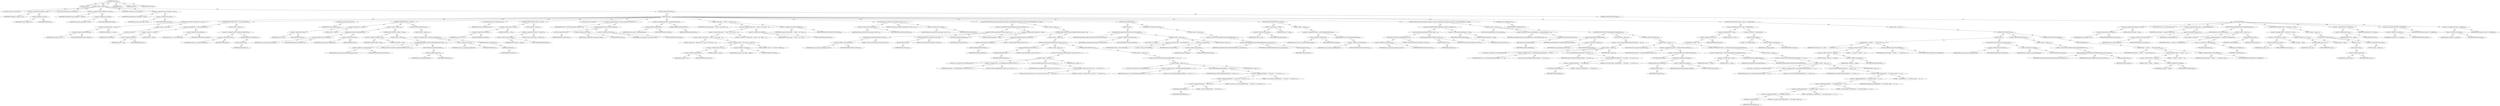 digraph "execute" {  
"111669149706" [label = <(METHOD,execute)<SUB>324</SUB>> ]
"115964116995" [label = <(PARAM,this)<SUB>324</SUB>> ]
"25769803806" [label = <(BLOCK,&lt;empty&gt;,&lt;empty&gt;)<SUB>324</SUB>> ]
"94489280520" [label = <(LOCAL,File savedDir: java.io.File)<SUB>325</SUB>> ]
"30064771188" [label = <(&lt;operator&gt;.assignment,File savedDir = dir)<SUB>325</SUB>> ]
"68719476870" [label = <(IDENTIFIER,savedDir,File savedDir = dir)<SUB>325</SUB>> ]
"30064771189" [label = <(&lt;operator&gt;.fieldAccess,this.dir)<SUB>325</SUB>> ]
"68719476871" [label = <(IDENTIFIER,this,File savedDir = dir)> ]
"55834574883" [label = <(FIELD_IDENTIFIER,dir,dir)<SUB>325</SUB>> ]
"94489280521" [label = <(LOCAL,String savedAntFile: java.lang.String)<SUB>326</SUB>> ]
"30064771190" [label = <(&lt;operator&gt;.assignment,String savedAntFile = antFile)<SUB>326</SUB>> ]
"68719476872" [label = <(IDENTIFIER,savedAntFile,String savedAntFile = antFile)<SUB>326</SUB>> ]
"30064771191" [label = <(&lt;operator&gt;.fieldAccess,this.antFile)<SUB>326</SUB>> ]
"68719476873" [label = <(IDENTIFIER,this,String savedAntFile = antFile)> ]
"55834574884" [label = <(FIELD_IDENTIFIER,antFile,antFile)<SUB>326</SUB>> ]
"94489280522" [label = <(LOCAL,String savedTarget: java.lang.String)<SUB>327</SUB>> ]
"30064771192" [label = <(&lt;operator&gt;.assignment,String savedTarget = target)<SUB>327</SUB>> ]
"68719476874" [label = <(IDENTIFIER,savedTarget,String savedTarget = target)<SUB>327</SUB>> ]
"30064771193" [label = <(&lt;operator&gt;.fieldAccess,this.target)<SUB>327</SUB>> ]
"68719476875" [label = <(IDENTIFIER,this,String savedTarget = target)> ]
"55834574885" [label = <(FIELD_IDENTIFIER,target,target)<SUB>327</SUB>> ]
"47244640275" [label = <(CONTROL_STRUCTURE,TRY,try)<SUB>328</SUB>> ]
"25769803807" [label = <(BLOCK,try,try)<SUB>328</SUB>> ]
"47244640276" [label = <(CONTROL_STRUCTURE,IF,if (newProject == null))<SUB>329</SUB>> ]
"30064771194" [label = <(&lt;operator&gt;.equals,newProject == null)<SUB>329</SUB>> ]
"30064771195" [label = <(&lt;operator&gt;.fieldAccess,this.newProject)<SUB>329</SUB>> ]
"68719476876" [label = <(IDENTIFIER,this,newProject == null)> ]
"55834574886" [label = <(FIELD_IDENTIFIER,newProject,newProject)<SUB>329</SUB>> ]
"90194313230" [label = <(LITERAL,null,newProject == null)<SUB>329</SUB>> ]
"25769803808" [label = <(BLOCK,&lt;empty&gt;,&lt;empty&gt;)<SUB>329</SUB>> ]
"30064771196" [label = <(reinit,this.reinit())<SUB>330</SUB>> ]
"68719476747" [label = <(IDENTIFIER,this,this.reinit())<SUB>330</SUB>> ]
"47244640277" [label = <(CONTROL_STRUCTURE,IF,if ((dir == null) &amp;&amp; (inheritAll)))<SUB>333</SUB>> ]
"30064771197" [label = <(&lt;operator&gt;.logicalAnd,(dir == null) &amp;&amp; (inheritAll))<SUB>333</SUB>> ]
"30064771198" [label = <(&lt;operator&gt;.equals,dir == null)<SUB>333</SUB>> ]
"30064771199" [label = <(&lt;operator&gt;.fieldAccess,this.dir)<SUB>333</SUB>> ]
"68719476877" [label = <(IDENTIFIER,this,dir == null)> ]
"55834574887" [label = <(FIELD_IDENTIFIER,dir,dir)<SUB>333</SUB>> ]
"90194313231" [label = <(LITERAL,null,dir == null)<SUB>333</SUB>> ]
"30064771200" [label = <(&lt;operator&gt;.fieldAccess,this.inheritAll)<SUB>333</SUB>> ]
"68719476878" [label = <(IDENTIFIER,this,(dir == null) &amp;&amp; (inheritAll))> ]
"55834574888" [label = <(FIELD_IDENTIFIER,inheritAll,inheritAll)<SUB>333</SUB>> ]
"25769803809" [label = <(BLOCK,&lt;empty&gt;,&lt;empty&gt;)<SUB>333</SUB>> ]
"30064771201" [label = <(&lt;operator&gt;.assignment,this.dir = getProject().getBaseDir())<SUB>334</SUB>> ]
"30064771202" [label = <(&lt;operator&gt;.fieldAccess,this.dir)<SUB>334</SUB>> ]
"68719476879" [label = <(IDENTIFIER,this,this.dir = getProject().getBaseDir())> ]
"55834574889" [label = <(FIELD_IDENTIFIER,dir,dir)<SUB>334</SUB>> ]
"30064771203" [label = <(getBaseDir,getProject().getBaseDir())<SUB>334</SUB>> ]
"30064771204" [label = <(getProject,getProject())<SUB>334</SUB>> ]
"68719476748" [label = <(IDENTIFIER,this,getProject())<SUB>334</SUB>> ]
"30064771205" [label = <(initializeProject,this.initializeProject())<SUB>337</SUB>> ]
"68719476749" [label = <(IDENTIFIER,this,this.initializeProject())<SUB>337</SUB>> ]
"47244640278" [label = <(CONTROL_STRUCTURE,IF,if (dir != null))<SUB>339</SUB>> ]
"30064771206" [label = <(&lt;operator&gt;.notEquals,dir != null)<SUB>339</SUB>> ]
"30064771207" [label = <(&lt;operator&gt;.fieldAccess,this.dir)<SUB>339</SUB>> ]
"68719476880" [label = <(IDENTIFIER,this,dir != null)> ]
"55834574890" [label = <(FIELD_IDENTIFIER,dir,dir)<SUB>339</SUB>> ]
"90194313232" [label = <(LITERAL,null,dir != null)<SUB>339</SUB>> ]
"25769803810" [label = <(BLOCK,&lt;empty&gt;,&lt;empty&gt;)<SUB>339</SUB>> ]
"30064771208" [label = <(setBaseDir,this.newProject.setBaseDir(dir))<SUB>340</SUB>> ]
"30064771209" [label = <(&lt;operator&gt;.fieldAccess,this.newProject)<SUB>340</SUB>> ]
"68719476881" [label = <(IDENTIFIER,this,this.newProject.setBaseDir(dir))> ]
"55834574891" [label = <(FIELD_IDENTIFIER,newProject,newProject)<SUB>340</SUB>> ]
"30064771210" [label = <(&lt;operator&gt;.fieldAccess,this.dir)<SUB>340</SUB>> ]
"68719476882" [label = <(IDENTIFIER,this,this.newProject.setBaseDir(dir))> ]
"55834574892" [label = <(FIELD_IDENTIFIER,dir,dir)<SUB>340</SUB>> ]
"47244640279" [label = <(CONTROL_STRUCTURE,IF,if (savedDir != null))<SUB>341</SUB>> ]
"30064771211" [label = <(&lt;operator&gt;.notEquals,savedDir != null)<SUB>341</SUB>> ]
"68719476883" [label = <(IDENTIFIER,savedDir,savedDir != null)<SUB>341</SUB>> ]
"90194313233" [label = <(LITERAL,null,savedDir != null)<SUB>341</SUB>> ]
"25769803811" [label = <(BLOCK,&lt;empty&gt;,&lt;empty&gt;)<SUB>341</SUB>> ]
"30064771212" [label = <(setInheritedProperty,this.newProject.setInheritedProperty(&quot;basedir&quot;,...)<SUB>343</SUB>> ]
"30064771213" [label = <(&lt;operator&gt;.fieldAccess,this.newProject)<SUB>343</SUB>> ]
"68719476884" [label = <(IDENTIFIER,this,this.newProject.setInheritedProperty(&quot;basedir&quot;,...)> ]
"55834574893" [label = <(FIELD_IDENTIFIER,newProject,newProject)<SUB>343</SUB>> ]
"90194313234" [label = <(LITERAL,&quot;basedir&quot;,this.newProject.setInheritedProperty(&quot;basedir&quot;,...)<SUB>343</SUB>> ]
"30064771214" [label = <(getAbsolutePath,this.dir.getAbsolutePath())<SUB>344</SUB>> ]
"30064771215" [label = <(&lt;operator&gt;.fieldAccess,this.dir)<SUB>344</SUB>> ]
"68719476885" [label = <(IDENTIFIER,this,this.dir.getAbsolutePath())> ]
"55834574894" [label = <(FIELD_IDENTIFIER,dir,dir)<SUB>344</SUB>> ]
"47244640280" [label = <(CONTROL_STRUCTURE,ELSE,else)<SUB>346</SUB>> ]
"25769803812" [label = <(BLOCK,&lt;empty&gt;,&lt;empty&gt;)<SUB>346</SUB>> ]
"30064771216" [label = <(&lt;operator&gt;.assignment,this.dir = getProject().getBaseDir())<SUB>347</SUB>> ]
"30064771217" [label = <(&lt;operator&gt;.fieldAccess,this.dir)<SUB>347</SUB>> ]
"68719476886" [label = <(IDENTIFIER,this,this.dir = getProject().getBaseDir())> ]
"55834574895" [label = <(FIELD_IDENTIFIER,dir,dir)<SUB>347</SUB>> ]
"30064771218" [label = <(getBaseDir,getProject().getBaseDir())<SUB>347</SUB>> ]
"30064771219" [label = <(getProject,getProject())<SUB>347</SUB>> ]
"68719476750" [label = <(IDENTIFIER,this,getProject())<SUB>347</SUB>> ]
"30064771220" [label = <(overrideProperties,this.overrideProperties())<SUB>350</SUB>> ]
"68719476751" [label = <(IDENTIFIER,this,this.overrideProperties())<SUB>350</SUB>> ]
"47244640281" [label = <(CONTROL_STRUCTURE,IF,if (antFile == null))<SUB>352</SUB>> ]
"30064771221" [label = <(&lt;operator&gt;.equals,antFile == null)<SUB>352</SUB>> ]
"30064771222" [label = <(&lt;operator&gt;.fieldAccess,this.antFile)<SUB>352</SUB>> ]
"68719476887" [label = <(IDENTIFIER,this,antFile == null)> ]
"55834574896" [label = <(FIELD_IDENTIFIER,antFile,antFile)<SUB>352</SUB>> ]
"90194313235" [label = <(LITERAL,null,antFile == null)<SUB>352</SUB>> ]
"25769803813" [label = <(BLOCK,&lt;empty&gt;,&lt;empty&gt;)<SUB>352</SUB>> ]
"30064771223" [label = <(&lt;operator&gt;.assignment,this.antFile = &quot;build.xml&quot;)<SUB>353</SUB>> ]
"30064771224" [label = <(&lt;operator&gt;.fieldAccess,this.antFile)<SUB>353</SUB>> ]
"68719476888" [label = <(IDENTIFIER,this,this.antFile = &quot;build.xml&quot;)> ]
"55834574897" [label = <(FIELD_IDENTIFIER,antFile,antFile)<SUB>353</SUB>> ]
"90194313236" [label = <(LITERAL,&quot;build.xml&quot;,this.antFile = &quot;build.xml&quot;)<SUB>353</SUB>> ]
"94489280523" [label = <(LOCAL,File file: java.io.File)<SUB>356</SUB>> ]
"30064771225" [label = <(&lt;operator&gt;.assignment,File file = FileUtils.newFileUtils().resolveFil...)<SUB>356</SUB>> ]
"68719476889" [label = <(IDENTIFIER,file,File file = FileUtils.newFileUtils().resolveFil...)<SUB>356</SUB>> ]
"30064771226" [label = <(resolveFile,newFileUtils().resolveFile(dir, antFile))<SUB>356</SUB>> ]
"30064771227" [label = <(newFileUtils,newFileUtils())<SUB>356</SUB>> ]
"68719476890" [label = <(IDENTIFIER,FileUtils,newFileUtils())<SUB>356</SUB>> ]
"30064771228" [label = <(&lt;operator&gt;.fieldAccess,this.dir)<SUB>356</SUB>> ]
"68719476891" [label = <(IDENTIFIER,this,newFileUtils().resolveFile(dir, antFile))> ]
"55834574898" [label = <(FIELD_IDENTIFIER,dir,dir)<SUB>356</SUB>> ]
"30064771229" [label = <(&lt;operator&gt;.fieldAccess,this.antFile)<SUB>356</SUB>> ]
"68719476892" [label = <(IDENTIFIER,this,newFileUtils().resolveFile(dir, antFile))> ]
"55834574899" [label = <(FIELD_IDENTIFIER,antFile,antFile)<SUB>356</SUB>> ]
"30064771230" [label = <(&lt;operator&gt;.assignment,this.antFile = file.getAbsolutePath())<SUB>357</SUB>> ]
"30064771231" [label = <(&lt;operator&gt;.fieldAccess,this.antFile)<SUB>357</SUB>> ]
"68719476893" [label = <(IDENTIFIER,this,this.antFile = file.getAbsolutePath())> ]
"55834574900" [label = <(FIELD_IDENTIFIER,antFile,antFile)<SUB>357</SUB>> ]
"30064771232" [label = <(getAbsolutePath,file.getAbsolutePath())<SUB>357</SUB>> ]
"68719476894" [label = <(IDENTIFIER,file,file.getAbsolutePath())<SUB>357</SUB>> ]
"30064771233" [label = <(log,log(&quot;calling target &quot; + (target != null ? targe...)<SUB>359</SUB>> ]
"68719476752" [label = <(IDENTIFIER,this,log(&quot;calling target &quot; + (target != null ? targe...)<SUB>359</SUB>> ]
"30064771234" [label = <(&lt;operator&gt;.addition,&quot;calling target &quot; + (target != null ? target : ...)<SUB>359</SUB>> ]
"30064771235" [label = <(&lt;operator&gt;.addition,&quot;calling target &quot; + (target != null ? target : ...)<SUB>359</SUB>> ]
"30064771236" [label = <(&lt;operator&gt;.addition,&quot;calling target &quot; + (target != null ? target : ...)<SUB>359</SUB>> ]
"90194313237" [label = <(LITERAL,&quot;calling target &quot;,&quot;calling target &quot; + (target != null ? target : ...)<SUB>359</SUB>> ]
"30064771237" [label = <(&lt;operator&gt;.conditional,target != null ? target : &quot;[default]&quot;)<SUB>359</SUB>> ]
"30064771238" [label = <(&lt;operator&gt;.notEquals,target != null)<SUB>359</SUB>> ]
"30064771239" [label = <(&lt;operator&gt;.fieldAccess,this.target)<SUB>359</SUB>> ]
"68719476895" [label = <(IDENTIFIER,this,target != null)> ]
"55834574901" [label = <(FIELD_IDENTIFIER,target,target)<SUB>359</SUB>> ]
"90194313238" [label = <(LITERAL,null,target != null)<SUB>359</SUB>> ]
"30064771240" [label = <(&lt;operator&gt;.fieldAccess,this.target)<SUB>359</SUB>> ]
"68719476896" [label = <(IDENTIFIER,this,target != null ? target : &quot;[default]&quot;)> ]
"55834574902" [label = <(FIELD_IDENTIFIER,target,target)<SUB>359</SUB>> ]
"90194313239" [label = <(LITERAL,&quot;[default]&quot;,target != null ? target : &quot;[default]&quot;)<SUB>359</SUB>> ]
"90194313240" [label = <(LITERAL,&quot; in build file &quot;,&quot;calling target &quot; + (target != null ? target : ...)<SUB>360</SUB>> ]
"30064771241" [label = <(&lt;operator&gt;.fieldAccess,this.antFile)<SUB>360</SUB>> ]
"68719476897" [label = <(IDENTIFIER,this,&quot;calling target &quot; + (target != null ? target : ...)> ]
"55834574903" [label = <(FIELD_IDENTIFIER,antFile,antFile)<SUB>360</SUB>> ]
"30064771242" [label = <(&lt;operator&gt;.fieldAccess,Project.MSG_VERBOSE)<SUB>360</SUB>> ]
"68719476898" [label = <(IDENTIFIER,Project,log(&quot;calling target &quot; + (target != null ? targe...)<SUB>360</SUB>> ]
"55834574904" [label = <(FIELD_IDENTIFIER,MSG_VERBOSE,MSG_VERBOSE)<SUB>360</SUB>> ]
"30064771243" [label = <(setUserProperty,this.newProject.setUserProperty(&quot;ant.file&quot;, ant...)<SUB>361</SUB>> ]
"30064771244" [label = <(&lt;operator&gt;.fieldAccess,this.newProject)<SUB>361</SUB>> ]
"68719476899" [label = <(IDENTIFIER,this,this.newProject.setUserProperty(&quot;ant.file&quot;, ant...)> ]
"55834574905" [label = <(FIELD_IDENTIFIER,newProject,newProject)<SUB>361</SUB>> ]
"90194313241" [label = <(LITERAL,&quot;ant.file&quot;,this.newProject.setUserProperty(&quot;ant.file&quot;, ant...)<SUB>361</SUB>> ]
"30064771245" [label = <(&lt;operator&gt;.fieldAccess,this.antFile)<SUB>361</SUB>> ]
"68719476900" [label = <(IDENTIFIER,this,this.newProject.setUserProperty(&quot;ant.file&quot;, ant...)> ]
"55834574906" [label = <(FIELD_IDENTIFIER,antFile,antFile)<SUB>361</SUB>> ]
"47244640282" [label = <(CONTROL_STRUCTURE,IF,if (newProject.getProperty(&quot;ant.file&quot;).equals(getProject().getProperty(&quot;ant.file&quot;)) &amp;&amp; getOwningTarget() != null))<SUB>365</SUB>> ]
"30064771246" [label = <(&lt;operator&gt;.logicalAnd,newProject.getProperty(&quot;ant.file&quot;).equals(getPr...)<SUB>365</SUB>> ]
"30064771247" [label = <(equals,this.newProject.getProperty(&quot;ant.file&quot;).equals(...)<SUB>365</SUB>> ]
"30064771248" [label = <(getProperty,this.newProject.getProperty(&quot;ant.file&quot;))<SUB>365</SUB>> ]
"30064771249" [label = <(&lt;operator&gt;.fieldAccess,this.newProject)<SUB>365</SUB>> ]
"68719476901" [label = <(IDENTIFIER,this,this.newProject.getProperty(&quot;ant.file&quot;))> ]
"55834574907" [label = <(FIELD_IDENTIFIER,newProject,newProject)<SUB>365</SUB>> ]
"90194313242" [label = <(LITERAL,&quot;ant.file&quot;,this.newProject.getProperty(&quot;ant.file&quot;))<SUB>365</SUB>> ]
"30064771250" [label = <(getProperty,getProject().getProperty(&quot;ant.file&quot;))<SUB>366</SUB>> ]
"30064771251" [label = <(getProject,getProject())<SUB>366</SUB>> ]
"68719476753" [label = <(IDENTIFIER,this,getProject())<SUB>366</SUB>> ]
"90194313243" [label = <(LITERAL,&quot;ant.file&quot;,getProject().getProperty(&quot;ant.file&quot;))<SUB>366</SUB>> ]
"30064771252" [label = <(&lt;operator&gt;.notEquals,getOwningTarget() != null)<SUB>367</SUB>> ]
"30064771253" [label = <(getOwningTarget,getOwningTarget())<SUB>367</SUB>> ]
"68719476754" [label = <(IDENTIFIER,this,getOwningTarget())<SUB>367</SUB>> ]
"90194313244" [label = <(LITERAL,null,getOwningTarget() != null)<SUB>367</SUB>> ]
"25769803814" [label = <(BLOCK,&lt;empty&gt;,&lt;empty&gt;)<SUB>367</SUB>> ]
"47244640283" [label = <(CONTROL_STRUCTURE,IF,if (getOwningTarget().getName().equals(&quot;&quot;)))<SUB>369</SUB>> ]
"30064771254" [label = <(equals,getOwningTarget().getName().equals(&quot;&quot;))<SUB>369</SUB>> ]
"30064771255" [label = <(getName,getOwningTarget().getName())<SUB>369</SUB>> ]
"30064771256" [label = <(getOwningTarget,getOwningTarget())<SUB>369</SUB>> ]
"68719476755" [label = <(IDENTIFIER,this,getOwningTarget())<SUB>369</SUB>> ]
"90194313245" [label = <(LITERAL,&quot;&quot;,getOwningTarget().getName().equals(&quot;&quot;))<SUB>369</SUB>> ]
"25769803815" [label = <(BLOCK,&lt;empty&gt;,&lt;empty&gt;)<SUB>369</SUB>> ]
"47244640284" [label = <(CONTROL_STRUCTURE,IF,if (getTaskName().equals(&quot;antcall&quot;)))<SUB>370</SUB>> ]
"30064771257" [label = <(equals,getTaskName().equals(&quot;antcall&quot;))<SUB>370</SUB>> ]
"30064771258" [label = <(getTaskName,getTaskName())<SUB>370</SUB>> ]
"68719476756" [label = <(IDENTIFIER,this,getTaskName())<SUB>370</SUB>> ]
"90194313246" [label = <(LITERAL,&quot;antcall&quot;,getTaskName().equals(&quot;antcall&quot;))<SUB>370</SUB>> ]
"25769803816" [label = <(BLOCK,&lt;empty&gt;,&lt;empty&gt;)<SUB>370</SUB>> ]
"30064771259" [label = <(&lt;operator&gt;.throw,throw new BuildException(&quot;antcall must not be u...)<SUB>371</SUB>> ]
"25769803817" [label = <(BLOCK,&lt;empty&gt;,&lt;empty&gt;)<SUB>371</SUB>> ]
"94489280524" [label = <(LOCAL,$obj1: org.apache.tools.ant.BuildException)<SUB>371</SUB>> ]
"30064771260" [label = <(&lt;operator&gt;.assignment,$obj1 = new BuildException(&quot;antcall must not be...)<SUB>371</SUB>> ]
"68719476902" [label = <(IDENTIFIER,$obj1,$obj1 = new BuildException(&quot;antcall must not be...)<SUB>371</SUB>> ]
"30064771261" [label = <(&lt;operator&gt;.alloc,new BuildException(&quot;antcall must not be used at...)<SUB>371</SUB>> ]
"30064771262" [label = <(&lt;init&gt;,new BuildException(&quot;antcall must not be used at...)<SUB>371</SUB>> ]
"68719476903" [label = <(IDENTIFIER,$obj1,new BuildException(&quot;antcall must not be used at...)<SUB>371</SUB>> ]
"30064771263" [label = <(&lt;operator&gt;.addition,&quot;antcall must not be used at&quot; + &quot; the top level.&quot;)<SUB>371</SUB>> ]
"90194313247" [label = <(LITERAL,&quot;antcall must not be used at&quot;,&quot;antcall must not be used at&quot; + &quot; the top level.&quot;)<SUB>371</SUB>> ]
"90194313248" [label = <(LITERAL,&quot; the top level.&quot;,&quot;antcall must not be used at&quot; + &quot; the top level.&quot;)<SUB>372</SUB>> ]
"68719476904" [label = <(IDENTIFIER,$obj1,&lt;empty&gt;)<SUB>371</SUB>> ]
"47244640285" [label = <(CONTROL_STRUCTURE,ELSE,else)<SUB>373</SUB>> ]
"25769803818" [label = <(BLOCK,&lt;empty&gt;,&lt;empty&gt;)<SUB>373</SUB>> ]
"30064771264" [label = <(&lt;operator&gt;.throw,throw new BuildException(getTaskName() + &quot; task...)<SUB>374</SUB>> ]
"25769803819" [label = <(BLOCK,&lt;empty&gt;,&lt;empty&gt;)<SUB>374</SUB>> ]
"94489280525" [label = <(LOCAL,$obj2: org.apache.tools.ant.BuildException)<SUB>374</SUB>> ]
"30064771265" [label = <(&lt;operator&gt;.assignment,$obj2 = new BuildException(getTaskName() + &quot; ta...)<SUB>374</SUB>> ]
"68719476905" [label = <(IDENTIFIER,$obj2,$obj2 = new BuildException(getTaskName() + &quot; ta...)<SUB>374</SUB>> ]
"30064771266" [label = <(&lt;operator&gt;.alloc,new BuildException(getTaskName() + &quot; task at th...)<SUB>374</SUB>> ]
"30064771267" [label = <(&lt;init&gt;,new BuildException(getTaskName() + &quot; task at th...)<SUB>374</SUB>> ]
"68719476906" [label = <(IDENTIFIER,$obj2,new BuildException(getTaskName() + &quot; task at th...)<SUB>374</SUB>> ]
"30064771268" [label = <(&lt;operator&gt;.addition,getTaskName() + &quot; task at the&quot; + &quot; top level mu...)<SUB>374</SUB>> ]
"30064771269" [label = <(&lt;operator&gt;.addition,getTaskName() + &quot; task at the&quot; + &quot; top level mu...)<SUB>374</SUB>> ]
"30064771270" [label = <(&lt;operator&gt;.addition,getTaskName() + &quot; task at the&quot;)<SUB>374</SUB>> ]
"30064771271" [label = <(getTaskName,getTaskName())<SUB>374</SUB>> ]
"68719476757" [label = <(IDENTIFIER,this,getTaskName())<SUB>374</SUB>> ]
"90194313249" [label = <(LITERAL,&quot; task at the&quot;,getTaskName() + &quot; task at the&quot;)<SUB>374</SUB>> ]
"90194313250" [label = <(LITERAL,&quot; top level must not invoke&quot;,getTaskName() + &quot; task at the&quot; + &quot; top level mu...)<SUB>375</SUB>> ]
"90194313251" [label = <(LITERAL,&quot; its own build file.&quot;,getTaskName() + &quot; task at the&quot; + &quot; top level mu...)<SUB>376</SUB>> ]
"68719476907" [label = <(IDENTIFIER,$obj2,&lt;empty&gt;)<SUB>374</SUB>> ]
"47244640286" [label = <(CONTROL_STRUCTURE,TRY,try)<SUB>381</SUB>> ]
"25769803820" [label = <(BLOCK,try,try)<SUB>381</SUB>> ]
"30064771272" [label = <(configureProject,configureProject(newProject, new File(antFile)))<SUB>382</SUB>> ]
"68719476908" [label = <(IDENTIFIER,ProjectHelper,configureProject(newProject, new File(antFile)))<SUB>382</SUB>> ]
"30064771273" [label = <(&lt;operator&gt;.fieldAccess,this.newProject)<SUB>382</SUB>> ]
"68719476909" [label = <(IDENTIFIER,this,configureProject(newProject, new File(antFile)))> ]
"55834574908" [label = <(FIELD_IDENTIFIER,newProject,newProject)<SUB>382</SUB>> ]
"25769803821" [label = <(BLOCK,&lt;empty&gt;,&lt;empty&gt;)<SUB>382</SUB>> ]
"94489280526" [label = <(LOCAL,$obj3: java.io.File)<SUB>382</SUB>> ]
"30064771274" [label = <(&lt;operator&gt;.assignment,$obj3 = new File(antFile))<SUB>382</SUB>> ]
"68719476910" [label = <(IDENTIFIER,$obj3,$obj3 = new File(antFile))<SUB>382</SUB>> ]
"30064771275" [label = <(&lt;operator&gt;.alloc,new File(antFile))<SUB>382</SUB>> ]
"30064771276" [label = <(&lt;init&gt;,new File(antFile))<SUB>382</SUB>> ]
"68719476911" [label = <(IDENTIFIER,$obj3,new File(antFile))<SUB>382</SUB>> ]
"30064771277" [label = <(&lt;operator&gt;.fieldAccess,this.antFile)<SUB>382</SUB>> ]
"68719476912" [label = <(IDENTIFIER,this,new File(antFile))> ]
"55834574909" [label = <(FIELD_IDENTIFIER,antFile,antFile)<SUB>382</SUB>> ]
"68719476913" [label = <(IDENTIFIER,$obj3,&lt;empty&gt;)<SUB>382</SUB>> ]
"47244640287" [label = <(CONTROL_STRUCTURE,CATCH,catch)<SUB>383</SUB>> ]
"25769803822" [label = <(BLOCK,&lt;empty&gt;,&lt;empty&gt;)<SUB>383</SUB>> ]
"30064771278" [label = <(&lt;operator&gt;.throw,throw ProjectHelper.addLocationToBuildException...)<SUB>384</SUB>> ]
"30064771279" [label = <(addLocationToBuildException,addLocationToBuildException(ex, getLocation()))<SUB>384</SUB>> ]
"68719476914" [label = <(IDENTIFIER,ProjectHelper,addLocationToBuildException(ex, getLocation()))<SUB>384</SUB>> ]
"68719476915" [label = <(IDENTIFIER,ex,addLocationToBuildException(ex, getLocation()))<SUB>385</SUB>> ]
"30064771280" [label = <(getLocation,getLocation())<SUB>385</SUB>> ]
"68719476758" [label = <(IDENTIFIER,this,getLocation())<SUB>385</SUB>> ]
"47244640288" [label = <(CONTROL_STRUCTURE,IF,if (target == null))<SUB>388</SUB>> ]
"30064771281" [label = <(&lt;operator&gt;.equals,target == null)<SUB>388</SUB>> ]
"30064771282" [label = <(&lt;operator&gt;.fieldAccess,this.target)<SUB>388</SUB>> ]
"68719476916" [label = <(IDENTIFIER,this,target == null)> ]
"55834574910" [label = <(FIELD_IDENTIFIER,target,target)<SUB>388</SUB>> ]
"90194313252" [label = <(LITERAL,null,target == null)<SUB>388</SUB>> ]
"25769803823" [label = <(BLOCK,&lt;empty&gt;,&lt;empty&gt;)<SUB>388</SUB>> ]
"30064771283" [label = <(&lt;operator&gt;.assignment,this.target = newProject.getDefaultTarget())<SUB>389</SUB>> ]
"30064771284" [label = <(&lt;operator&gt;.fieldAccess,this.target)<SUB>389</SUB>> ]
"68719476917" [label = <(IDENTIFIER,this,this.target = newProject.getDefaultTarget())> ]
"55834574911" [label = <(FIELD_IDENTIFIER,target,target)<SUB>389</SUB>> ]
"30064771285" [label = <(getDefaultTarget,this.newProject.getDefaultTarget())<SUB>389</SUB>> ]
"30064771286" [label = <(&lt;operator&gt;.fieldAccess,this.newProject)<SUB>389</SUB>> ]
"68719476918" [label = <(IDENTIFIER,this,this.newProject.getDefaultTarget())> ]
"55834574912" [label = <(FIELD_IDENTIFIER,newProject,newProject)<SUB>389</SUB>> ]
"47244640289" [label = <(CONTROL_STRUCTURE,IF,if (newProject.getProperty(&quot;ant.file&quot;).equals(getProject().getProperty(&quot;ant.file&quot;)) &amp;&amp; getOwningTarget() != null))<SUB>392</SUB>> ]
"30064771287" [label = <(&lt;operator&gt;.logicalAnd,newProject.getProperty(&quot;ant.file&quot;).equals(getPr...)<SUB>392</SUB>> ]
"30064771288" [label = <(equals,this.newProject.getProperty(&quot;ant.file&quot;).equals(...)<SUB>392</SUB>> ]
"30064771289" [label = <(getProperty,this.newProject.getProperty(&quot;ant.file&quot;))<SUB>392</SUB>> ]
"30064771290" [label = <(&lt;operator&gt;.fieldAccess,this.newProject)<SUB>392</SUB>> ]
"68719476919" [label = <(IDENTIFIER,this,this.newProject.getProperty(&quot;ant.file&quot;))> ]
"55834574913" [label = <(FIELD_IDENTIFIER,newProject,newProject)<SUB>392</SUB>> ]
"90194313253" [label = <(LITERAL,&quot;ant.file&quot;,this.newProject.getProperty(&quot;ant.file&quot;))<SUB>392</SUB>> ]
"30064771291" [label = <(getProperty,getProject().getProperty(&quot;ant.file&quot;))<SUB>393</SUB>> ]
"30064771292" [label = <(getProject,getProject())<SUB>393</SUB>> ]
"68719476759" [label = <(IDENTIFIER,this,getProject())<SUB>393</SUB>> ]
"90194313254" [label = <(LITERAL,&quot;ant.file&quot;,getProject().getProperty(&quot;ant.file&quot;))<SUB>393</SUB>> ]
"30064771293" [label = <(&lt;operator&gt;.notEquals,getOwningTarget() != null)<SUB>394</SUB>> ]
"30064771294" [label = <(getOwningTarget,getOwningTarget())<SUB>394</SUB>> ]
"68719476760" [label = <(IDENTIFIER,this,getOwningTarget())<SUB>394</SUB>> ]
"90194313255" [label = <(LITERAL,null,getOwningTarget() != null)<SUB>394</SUB>> ]
"25769803824" [label = <(BLOCK,&lt;empty&gt;,&lt;empty&gt;)<SUB>394</SUB>> ]
"94489280527" [label = <(LOCAL,String owningTargetName: java.lang.String)<SUB>396</SUB>> ]
"30064771295" [label = <(&lt;operator&gt;.assignment,String owningTargetName = getOwningTarget().get...)<SUB>396</SUB>> ]
"68719476920" [label = <(IDENTIFIER,owningTargetName,String owningTargetName = getOwningTarget().get...)<SUB>396</SUB>> ]
"30064771296" [label = <(getName,getOwningTarget().getName())<SUB>396</SUB>> ]
"30064771297" [label = <(getOwningTarget,getOwningTarget())<SUB>396</SUB>> ]
"68719476761" [label = <(IDENTIFIER,this,getOwningTarget())<SUB>396</SUB>> ]
"47244640290" [label = <(CONTROL_STRUCTURE,IF,if (owningTargetName.equals(target)))<SUB>398</SUB>> ]
"30064771298" [label = <(equals,owningTargetName.equals(target))<SUB>398</SUB>> ]
"68719476921" [label = <(IDENTIFIER,owningTargetName,owningTargetName.equals(target))<SUB>398</SUB>> ]
"30064771299" [label = <(&lt;operator&gt;.fieldAccess,this.target)<SUB>398</SUB>> ]
"68719476922" [label = <(IDENTIFIER,this,owningTargetName.equals(target))> ]
"55834574914" [label = <(FIELD_IDENTIFIER,target,target)<SUB>398</SUB>> ]
"25769803825" [label = <(BLOCK,&lt;empty&gt;,&lt;empty&gt;)<SUB>398</SUB>> ]
"30064771300" [label = <(&lt;operator&gt;.throw,throw new BuildException(getTaskName() + &quot; task...)<SUB>399</SUB>> ]
"25769803826" [label = <(BLOCK,&lt;empty&gt;,&lt;empty&gt;)<SUB>399</SUB>> ]
"94489280528" [label = <(LOCAL,$obj4: org.apache.tools.ant.BuildException)<SUB>399</SUB>> ]
"30064771301" [label = <(&lt;operator&gt;.assignment,$obj4 = new BuildException(getTaskName() + &quot; ta...)<SUB>399</SUB>> ]
"68719476923" [label = <(IDENTIFIER,$obj4,$obj4 = new BuildException(getTaskName() + &quot; ta...)<SUB>399</SUB>> ]
"30064771302" [label = <(&lt;operator&gt;.alloc,new BuildException(getTaskName() + &quot; task calli...)<SUB>399</SUB>> ]
"30064771303" [label = <(&lt;init&gt;,new BuildException(getTaskName() + &quot; task calli...)<SUB>399</SUB>> ]
"68719476924" [label = <(IDENTIFIER,$obj4,new BuildException(getTaskName() + &quot; task calli...)<SUB>399</SUB>> ]
"30064771304" [label = <(&lt;operator&gt;.addition,getTaskName() + &quot; task calling &quot; + &quot;its own par...)<SUB>399</SUB>> ]
"30064771305" [label = <(&lt;operator&gt;.addition,getTaskName() + &quot; task calling &quot;)<SUB>399</SUB>> ]
"30064771306" [label = <(getTaskName,getTaskName())<SUB>399</SUB>> ]
"68719476762" [label = <(IDENTIFIER,this,getTaskName())<SUB>399</SUB>> ]
"90194313256" [label = <(LITERAL,&quot; task calling &quot;,getTaskName() + &quot; task calling &quot;)<SUB>399</SUB>> ]
"90194313257" [label = <(LITERAL,&quot;its own parent target.&quot;,getTaskName() + &quot; task calling &quot; + &quot;its own par...)<SUB>400</SUB>> ]
"68719476925" [label = <(IDENTIFIER,$obj4,&lt;empty&gt;)<SUB>399</SUB>> ]
"47244640291" [label = <(CONTROL_STRUCTURE,ELSE,else)<SUB>401</SUB>> ]
"25769803827" [label = <(BLOCK,&lt;empty&gt;,&lt;empty&gt;)<SUB>401</SUB>> ]
"94489280529" [label = <(LOCAL,Target other: org.apache.tools.ant.Target)<SUB>402</SUB>> ]
"30064771307" [label = <(&lt;operator&gt;.assignment,Target other = (Target) getProject().getTargets...)<SUB>402</SUB>> ]
"68719476926" [label = <(IDENTIFIER,other,Target other = (Target) getProject().getTargets...)<SUB>402</SUB>> ]
"30064771308" [label = <(&lt;operator&gt;.cast,(Target) getProject().getTargets().get(target))<SUB>403</SUB>> ]
"180388626434" [label = <(TYPE_REF,Target,Target)<SUB>403</SUB>> ]
"30064771309" [label = <(get,getProject().getTargets().get(target))<SUB>403</SUB>> ]
"30064771310" [label = <(getTargets,getProject().getTargets())<SUB>403</SUB>> ]
"30064771311" [label = <(getProject,getProject())<SUB>403</SUB>> ]
"68719476763" [label = <(IDENTIFIER,this,getProject())<SUB>403</SUB>> ]
"30064771312" [label = <(&lt;operator&gt;.fieldAccess,this.target)<SUB>403</SUB>> ]
"68719476927" [label = <(IDENTIFIER,this,getProject().getTargets().get(target))> ]
"55834574915" [label = <(FIELD_IDENTIFIER,target,target)<SUB>403</SUB>> ]
"47244640292" [label = <(CONTROL_STRUCTURE,IF,if (other != null &amp;&amp; other.dependsOn(owningTargetName)))<SUB>404</SUB>> ]
"30064771313" [label = <(&lt;operator&gt;.logicalAnd,other != null &amp;&amp; other.dependsOn(owningTargetName))<SUB>404</SUB>> ]
"30064771314" [label = <(&lt;operator&gt;.notEquals,other != null)<SUB>404</SUB>> ]
"68719476928" [label = <(IDENTIFIER,other,other != null)<SUB>404</SUB>> ]
"90194313258" [label = <(LITERAL,null,other != null)<SUB>404</SUB>> ]
"30064771315" [label = <(dependsOn,dependsOn(owningTargetName))<SUB>404</SUB>> ]
"68719476929" [label = <(IDENTIFIER,other,dependsOn(owningTargetName))<SUB>404</SUB>> ]
"68719476930" [label = <(IDENTIFIER,owningTargetName,dependsOn(owningTargetName))<SUB>404</SUB>> ]
"25769803828" [label = <(BLOCK,&lt;empty&gt;,&lt;empty&gt;)<SUB>404</SUB>> ]
"30064771316" [label = <(&lt;operator&gt;.throw,throw new BuildException(getTaskName() + &quot; task...)<SUB>405</SUB>> ]
"25769803829" [label = <(BLOCK,&lt;empty&gt;,&lt;empty&gt;)<SUB>405</SUB>> ]
"94489280530" [label = <(LOCAL,$obj5: org.apache.tools.ant.BuildException)<SUB>405</SUB>> ]
"30064771317" [label = <(&lt;operator&gt;.assignment,$obj5 = new BuildException(getTaskName() + &quot; ta...)<SUB>405</SUB>> ]
"68719476931" [label = <(IDENTIFIER,$obj5,$obj5 = new BuildException(getTaskName() + &quot; ta...)<SUB>405</SUB>> ]
"30064771318" [label = <(&lt;operator&gt;.alloc,new BuildException(getTaskName() + &quot; task calli...)<SUB>405</SUB>> ]
"30064771319" [label = <(&lt;init&gt;,new BuildException(getTaskName() + &quot; task calli...)<SUB>405</SUB>> ]
"68719476932" [label = <(IDENTIFIER,$obj5,new BuildException(getTaskName() + &quot; task calli...)<SUB>405</SUB>> ]
"30064771320" [label = <(&lt;operator&gt;.addition,getTaskName() + &quot; task calling a target&quot; + &quot; th...)<SUB>405</SUB>> ]
"30064771321" [label = <(&lt;operator&gt;.addition,getTaskName() + &quot; task calling a target&quot; + &quot; th...)<SUB>405</SUB>> ]
"30064771322" [label = <(&lt;operator&gt;.addition,getTaskName() + &quot; task calling a target&quot; + &quot; th...)<SUB>405</SUB>> ]
"30064771323" [label = <(&lt;operator&gt;.addition,getTaskName() + &quot; task calling a target&quot; + &quot; th...)<SUB>405</SUB>> ]
"30064771324" [label = <(&lt;operator&gt;.addition,getTaskName() + &quot; task calling a target&quot;)<SUB>405</SUB>> ]
"30064771325" [label = <(getTaskName,getTaskName())<SUB>405</SUB>> ]
"68719476764" [label = <(IDENTIFIER,this,getTaskName())<SUB>405</SUB>> ]
"90194313259" [label = <(LITERAL,&quot; task calling a target&quot;,getTaskName() + &quot; task calling a target&quot;)<SUB>406</SUB>> ]
"90194313260" [label = <(LITERAL,&quot; that depends on&quot;,getTaskName() + &quot; task calling a target&quot; + &quot; th...)<SUB>407</SUB>> ]
"90194313261" [label = <(LITERAL,&quot; its parent target \'&quot;,getTaskName() + &quot; task calling a target&quot; + &quot; th...)<SUB>408</SUB>> ]
"68719476933" [label = <(IDENTIFIER,owningTargetName,getTaskName() + &quot; task calling a target&quot; + &quot; th...)<SUB>409</SUB>> ]
"90194313262" [label = <(LITERAL,&quot;\'.&quot;,getTaskName() + &quot; task calling a target&quot; + &quot; th...)<SUB>410</SUB>> ]
"68719476934" [label = <(IDENTIFIER,$obj5,&lt;empty&gt;)<SUB>405</SUB>> ]
"30064771326" [label = <(addReferences,this.addReferences())<SUB>415</SUB>> ]
"68719476765" [label = <(IDENTIFIER,this,this.addReferences())<SUB>415</SUB>> ]
"47244640293" [label = <(CONTROL_STRUCTURE,IF,if (target != null &amp;&amp; !&quot;&quot;.equals(target)))<SUB>417</SUB>> ]
"30064771327" [label = <(&lt;operator&gt;.logicalAnd,target != null &amp;&amp; !&quot;&quot;.equals(target))<SUB>417</SUB>> ]
"30064771328" [label = <(&lt;operator&gt;.notEquals,target != null)<SUB>417</SUB>> ]
"30064771329" [label = <(&lt;operator&gt;.fieldAccess,this.target)<SUB>417</SUB>> ]
"68719476935" [label = <(IDENTIFIER,this,target != null)> ]
"55834574916" [label = <(FIELD_IDENTIFIER,target,target)<SUB>417</SUB>> ]
"90194313263" [label = <(LITERAL,null,target != null)<SUB>417</SUB>> ]
"30064771330" [label = <(&lt;operator&gt;.logicalNot,!&quot;&quot;.equals(target))<SUB>417</SUB>> ]
"30064771331" [label = <(equals,this.equals(target))<SUB>417</SUB>> ]
"90194313264" [label = <(LITERAL,&quot;&quot;,this.equals(target))<SUB>417</SUB>> ]
"30064771332" [label = <(&lt;operator&gt;.fieldAccess,this.target)<SUB>417</SUB>> ]
"68719476936" [label = <(IDENTIFIER,this,this.equals(target))> ]
"55834574917" [label = <(FIELD_IDENTIFIER,target,target)<SUB>417</SUB>> ]
"25769803830" [label = <(BLOCK,&lt;empty&gt;,&lt;empty&gt;)<SUB>417</SUB>> ]
"47244640294" [label = <(CONTROL_STRUCTURE,TRY,try)<SUB>418</SUB>> ]
"25769803831" [label = <(BLOCK,try,try)<SUB>418</SUB>> ]
"30064771333" [label = <(log,log(&quot;Entering &quot; + antFile + &quot;...&quot;, Project.MSG_...)<SUB>419</SUB>> ]
"68719476766" [label = <(IDENTIFIER,this,log(&quot;Entering &quot; + antFile + &quot;...&quot;, Project.MSG_...)<SUB>419</SUB>> ]
"30064771334" [label = <(&lt;operator&gt;.addition,&quot;Entering &quot; + antFile + &quot;...&quot;)<SUB>419</SUB>> ]
"30064771335" [label = <(&lt;operator&gt;.addition,&quot;Entering &quot; + antFile)<SUB>419</SUB>> ]
"90194313265" [label = <(LITERAL,&quot;Entering &quot;,&quot;Entering &quot; + antFile)<SUB>419</SUB>> ]
"30064771336" [label = <(&lt;operator&gt;.fieldAccess,this.antFile)<SUB>419</SUB>> ]
"68719476937" [label = <(IDENTIFIER,this,&quot;Entering &quot; + antFile)> ]
"55834574918" [label = <(FIELD_IDENTIFIER,antFile,antFile)<SUB>419</SUB>> ]
"90194313266" [label = <(LITERAL,&quot;...&quot;,&quot;Entering &quot; + antFile + &quot;...&quot;)<SUB>419</SUB>> ]
"30064771337" [label = <(&lt;operator&gt;.fieldAccess,Project.MSG_VERBOSE)<SUB>419</SUB>> ]
"68719476938" [label = <(IDENTIFIER,Project,log(&quot;Entering &quot; + antFile + &quot;...&quot;, Project.MSG_...)<SUB>419</SUB>> ]
"55834574919" [label = <(FIELD_IDENTIFIER,MSG_VERBOSE,MSG_VERBOSE)<SUB>419</SUB>> ]
"30064771338" [label = <(executeTarget,this.newProject.executeTarget(target))<SUB>420</SUB>> ]
"30064771339" [label = <(&lt;operator&gt;.fieldAccess,this.newProject)<SUB>420</SUB>> ]
"68719476939" [label = <(IDENTIFIER,this,this.newProject.executeTarget(target))> ]
"55834574920" [label = <(FIELD_IDENTIFIER,newProject,newProject)<SUB>420</SUB>> ]
"30064771340" [label = <(&lt;operator&gt;.fieldAccess,this.target)<SUB>420</SUB>> ]
"68719476940" [label = <(IDENTIFIER,this,this.newProject.executeTarget(target))> ]
"55834574921" [label = <(FIELD_IDENTIFIER,target,target)<SUB>420</SUB>> ]
"47244640295" [label = <(CONTROL_STRUCTURE,CATCH,catch)<SUB>421</SUB>> ]
"25769803832" [label = <(BLOCK,&lt;empty&gt;,&lt;empty&gt;)<SUB>421</SUB>> ]
"30064771341" [label = <(&lt;operator&gt;.throw,throw ProjectHelper.addLocationToBuildException...)<SUB>422</SUB>> ]
"30064771342" [label = <(addLocationToBuildException,addLocationToBuildException(ex, getLocation()))<SUB>422</SUB>> ]
"68719476941" [label = <(IDENTIFIER,ProjectHelper,addLocationToBuildException(ex, getLocation()))<SUB>422</SUB>> ]
"68719476942" [label = <(IDENTIFIER,ex,addLocationToBuildException(ex, getLocation()))<SUB>423</SUB>> ]
"30064771343" [label = <(getLocation,getLocation())<SUB>423</SUB>> ]
"68719476767" [label = <(IDENTIFIER,this,getLocation())<SUB>423</SUB>> ]
"47244640296" [label = <(CONTROL_STRUCTURE,FINALLY,finally)<SUB>424</SUB>> ]
"25769803833" [label = <(BLOCK,finally,finally)<SUB>424</SUB>> ]
"30064771344" [label = <(log,log(&quot;Exiting &quot; + antFile + &quot;.&quot;, Project.MSG_VER...)<SUB>425</SUB>> ]
"68719476768" [label = <(IDENTIFIER,this,log(&quot;Exiting &quot; + antFile + &quot;.&quot;, Project.MSG_VER...)<SUB>425</SUB>> ]
"30064771345" [label = <(&lt;operator&gt;.addition,&quot;Exiting &quot; + antFile + &quot;.&quot;)<SUB>425</SUB>> ]
"30064771346" [label = <(&lt;operator&gt;.addition,&quot;Exiting &quot; + antFile)<SUB>425</SUB>> ]
"90194313267" [label = <(LITERAL,&quot;Exiting &quot;,&quot;Exiting &quot; + antFile)<SUB>425</SUB>> ]
"30064771347" [label = <(&lt;operator&gt;.fieldAccess,this.antFile)<SUB>425</SUB>> ]
"68719476943" [label = <(IDENTIFIER,this,&quot;Exiting &quot; + antFile)> ]
"55834574922" [label = <(FIELD_IDENTIFIER,antFile,antFile)<SUB>425</SUB>> ]
"90194313268" [label = <(LITERAL,&quot;.&quot;,&quot;Exiting &quot; + antFile + &quot;.&quot;)<SUB>425</SUB>> ]
"30064771348" [label = <(&lt;operator&gt;.fieldAccess,Project.MSG_VERBOSE)<SUB>425</SUB>> ]
"68719476944" [label = <(IDENTIFIER,Project,log(&quot;Exiting &quot; + antFile + &quot;.&quot;, Project.MSG_VER...)<SUB>425</SUB>> ]
"55834574923" [label = <(FIELD_IDENTIFIER,MSG_VERBOSE,MSG_VERBOSE)<SUB>425</SUB>> ]
"47244640297" [label = <(CONTROL_STRUCTURE,FINALLY,finally)<SUB>428</SUB>> ]
"25769803834" [label = <(BLOCK,finally,finally)<SUB>428</SUB>> ]
"30064771349" [label = <(&lt;operator&gt;.assignment,this.newProject = null)<SUB>430</SUB>> ]
"30064771350" [label = <(&lt;operator&gt;.fieldAccess,this.newProject)<SUB>430</SUB>> ]
"68719476945" [label = <(IDENTIFIER,this,this.newProject = null)> ]
"55834574924" [label = <(FIELD_IDENTIFIER,newProject,newProject)<SUB>430</SUB>> ]
"90194313269" [label = <(LITERAL,null,this.newProject = null)<SUB>430</SUB>> ]
"94489280531" [label = <(LOCAL,Enumeration e: java.util.Enumeration)<SUB>431</SUB>> ]
"30064771351" [label = <(&lt;operator&gt;.assignment,Enumeration e = properties.elements())<SUB>431</SUB>> ]
"68719476946" [label = <(IDENTIFIER,e,Enumeration e = properties.elements())<SUB>431</SUB>> ]
"30064771352" [label = <(elements,this.properties.elements())<SUB>431</SUB>> ]
"30064771353" [label = <(&lt;operator&gt;.fieldAccess,this.properties)<SUB>431</SUB>> ]
"68719476947" [label = <(IDENTIFIER,this,this.properties.elements())> ]
"55834574925" [label = <(FIELD_IDENTIFIER,properties,properties)<SUB>431</SUB>> ]
"47244640298" [label = <(CONTROL_STRUCTURE,WHILE,while (e.hasMoreElements()))<SUB>432</SUB>> ]
"30064771354" [label = <(hasMoreElements,e.hasMoreElements())<SUB>432</SUB>> ]
"68719476948" [label = <(IDENTIFIER,e,e.hasMoreElements())<SUB>432</SUB>> ]
"25769803835" [label = <(BLOCK,&lt;empty&gt;,&lt;empty&gt;)<SUB>432</SUB>> ]
"94489280532" [label = <(LOCAL,Property p: ANY)<SUB>433</SUB>> ]
"30064771355" [label = <(&lt;operator&gt;.assignment,Property p = (Property) e.nextElement())<SUB>433</SUB>> ]
"68719476949" [label = <(IDENTIFIER,p,Property p = (Property) e.nextElement())<SUB>433</SUB>> ]
"30064771356" [label = <(&lt;operator&gt;.cast,(Property) e.nextElement())<SUB>433</SUB>> ]
"180388626435" [label = <(TYPE_REF,Property,Property)<SUB>433</SUB>> ]
"30064771357" [label = <(nextElement,e.nextElement())<SUB>433</SUB>> ]
"68719476950" [label = <(IDENTIFIER,e,e.nextElement())<SUB>433</SUB>> ]
"30064771358" [label = <(setProject,setProject(null))<SUB>434</SUB>> ]
"68719476951" [label = <(IDENTIFIER,p,setProject(null))<SUB>434</SUB>> ]
"90194313270" [label = <(LITERAL,null,setProject(null))<SUB>434</SUB>> ]
"47244640299" [label = <(CONTROL_STRUCTURE,IF,if (output != null &amp;&amp; out != null))<SUB>437</SUB>> ]
"30064771359" [label = <(&lt;operator&gt;.logicalAnd,output != null &amp;&amp; out != null)<SUB>437</SUB>> ]
"30064771360" [label = <(&lt;operator&gt;.notEquals,output != null)<SUB>437</SUB>> ]
"30064771361" [label = <(&lt;operator&gt;.fieldAccess,this.output)<SUB>437</SUB>> ]
"68719476952" [label = <(IDENTIFIER,this,output != null)> ]
"55834574926" [label = <(FIELD_IDENTIFIER,output,output)<SUB>437</SUB>> ]
"90194313271" [label = <(LITERAL,null,output != null)<SUB>437</SUB>> ]
"30064771362" [label = <(&lt;operator&gt;.notEquals,out != null)<SUB>437</SUB>> ]
"30064771363" [label = <(&lt;operator&gt;.fieldAccess,this.out)<SUB>437</SUB>> ]
"68719476953" [label = <(IDENTIFIER,this,out != null)> ]
"55834574927" [label = <(FIELD_IDENTIFIER,out,out)<SUB>437</SUB>> ]
"90194313272" [label = <(LITERAL,null,out != null)<SUB>437</SUB>> ]
"25769803836" [label = <(BLOCK,&lt;empty&gt;,&lt;empty&gt;)<SUB>437</SUB>> ]
"47244640300" [label = <(CONTROL_STRUCTURE,TRY,try)<SUB>438</SUB>> ]
"25769803837" [label = <(BLOCK,try,try)<SUB>438</SUB>> ]
"30064771364" [label = <(close,this.out.close())<SUB>439</SUB>> ]
"30064771365" [label = <(&lt;operator&gt;.fieldAccess,this.out)<SUB>439</SUB>> ]
"68719476954" [label = <(IDENTIFIER,this,this.out.close())> ]
"55834574928" [label = <(FIELD_IDENTIFIER,out,out)<SUB>439</SUB>> ]
"47244640301" [label = <(CONTROL_STRUCTURE,CATCH,catch)<SUB>440</SUB>> ]
"25769803838" [label = <(BLOCK,&lt;empty&gt;,&lt;empty&gt;)<SUB>440</SUB>> ]
"30064771366" [label = <(&lt;operator&gt;.assignment,this.dir = savedDir)<SUB>444</SUB>> ]
"30064771367" [label = <(&lt;operator&gt;.fieldAccess,this.dir)<SUB>444</SUB>> ]
"68719476955" [label = <(IDENTIFIER,this,this.dir = savedDir)> ]
"55834574929" [label = <(FIELD_IDENTIFIER,dir,dir)<SUB>444</SUB>> ]
"68719476956" [label = <(IDENTIFIER,savedDir,this.dir = savedDir)<SUB>444</SUB>> ]
"30064771368" [label = <(&lt;operator&gt;.assignment,this.antFile = savedAntFile)<SUB>445</SUB>> ]
"30064771369" [label = <(&lt;operator&gt;.fieldAccess,this.antFile)<SUB>445</SUB>> ]
"68719476957" [label = <(IDENTIFIER,this,this.antFile = savedAntFile)> ]
"55834574930" [label = <(FIELD_IDENTIFIER,antFile,antFile)<SUB>445</SUB>> ]
"68719476958" [label = <(IDENTIFIER,savedAntFile,this.antFile = savedAntFile)<SUB>445</SUB>> ]
"30064771370" [label = <(&lt;operator&gt;.assignment,this.target = savedTarget)<SUB>446</SUB>> ]
"30064771371" [label = <(&lt;operator&gt;.fieldAccess,this.target)<SUB>446</SUB>> ]
"68719476959" [label = <(IDENTIFIER,this,this.target = savedTarget)> ]
"55834574931" [label = <(FIELD_IDENTIFIER,target,target)<SUB>446</SUB>> ]
"68719476960" [label = <(IDENTIFIER,savedTarget,this.target = savedTarget)<SUB>446</SUB>> ]
"133143986207" [label = <(MODIFIER,PUBLIC)> ]
"133143986208" [label = <(MODIFIER,VIRTUAL)> ]
"128849018890" [label = <(METHOD_RETURN,void)<SUB>324</SUB>> ]
  "111669149706" -> "115964116995"  [ label = "AST: "] 
  "111669149706" -> "25769803806"  [ label = "AST: "] 
  "111669149706" -> "133143986207"  [ label = "AST: "] 
  "111669149706" -> "133143986208"  [ label = "AST: "] 
  "111669149706" -> "128849018890"  [ label = "AST: "] 
  "25769803806" -> "94489280520"  [ label = "AST: "] 
  "25769803806" -> "30064771188"  [ label = "AST: "] 
  "25769803806" -> "94489280521"  [ label = "AST: "] 
  "25769803806" -> "30064771190"  [ label = "AST: "] 
  "25769803806" -> "94489280522"  [ label = "AST: "] 
  "25769803806" -> "30064771192"  [ label = "AST: "] 
  "25769803806" -> "47244640275"  [ label = "AST: "] 
  "30064771188" -> "68719476870"  [ label = "AST: "] 
  "30064771188" -> "30064771189"  [ label = "AST: "] 
  "30064771189" -> "68719476871"  [ label = "AST: "] 
  "30064771189" -> "55834574883"  [ label = "AST: "] 
  "30064771190" -> "68719476872"  [ label = "AST: "] 
  "30064771190" -> "30064771191"  [ label = "AST: "] 
  "30064771191" -> "68719476873"  [ label = "AST: "] 
  "30064771191" -> "55834574884"  [ label = "AST: "] 
  "30064771192" -> "68719476874"  [ label = "AST: "] 
  "30064771192" -> "30064771193"  [ label = "AST: "] 
  "30064771193" -> "68719476875"  [ label = "AST: "] 
  "30064771193" -> "55834574885"  [ label = "AST: "] 
  "47244640275" -> "25769803807"  [ label = "AST: "] 
  "47244640275" -> "47244640297"  [ label = "AST: "] 
  "25769803807" -> "47244640276"  [ label = "AST: "] 
  "25769803807" -> "47244640277"  [ label = "AST: "] 
  "25769803807" -> "30064771205"  [ label = "AST: "] 
  "25769803807" -> "47244640278"  [ label = "AST: "] 
  "25769803807" -> "30064771220"  [ label = "AST: "] 
  "25769803807" -> "47244640281"  [ label = "AST: "] 
  "25769803807" -> "94489280523"  [ label = "AST: "] 
  "25769803807" -> "30064771225"  [ label = "AST: "] 
  "25769803807" -> "30064771230"  [ label = "AST: "] 
  "25769803807" -> "30064771233"  [ label = "AST: "] 
  "25769803807" -> "30064771243"  [ label = "AST: "] 
  "25769803807" -> "47244640282"  [ label = "AST: "] 
  "25769803807" -> "47244640286"  [ label = "AST: "] 
  "25769803807" -> "47244640288"  [ label = "AST: "] 
  "25769803807" -> "47244640289"  [ label = "AST: "] 
  "25769803807" -> "30064771326"  [ label = "AST: "] 
  "25769803807" -> "47244640293"  [ label = "AST: "] 
  "47244640276" -> "30064771194"  [ label = "AST: "] 
  "47244640276" -> "25769803808"  [ label = "AST: "] 
  "30064771194" -> "30064771195"  [ label = "AST: "] 
  "30064771194" -> "90194313230"  [ label = "AST: "] 
  "30064771195" -> "68719476876"  [ label = "AST: "] 
  "30064771195" -> "55834574886"  [ label = "AST: "] 
  "25769803808" -> "30064771196"  [ label = "AST: "] 
  "30064771196" -> "68719476747"  [ label = "AST: "] 
  "47244640277" -> "30064771197"  [ label = "AST: "] 
  "47244640277" -> "25769803809"  [ label = "AST: "] 
  "30064771197" -> "30064771198"  [ label = "AST: "] 
  "30064771197" -> "30064771200"  [ label = "AST: "] 
  "30064771198" -> "30064771199"  [ label = "AST: "] 
  "30064771198" -> "90194313231"  [ label = "AST: "] 
  "30064771199" -> "68719476877"  [ label = "AST: "] 
  "30064771199" -> "55834574887"  [ label = "AST: "] 
  "30064771200" -> "68719476878"  [ label = "AST: "] 
  "30064771200" -> "55834574888"  [ label = "AST: "] 
  "25769803809" -> "30064771201"  [ label = "AST: "] 
  "30064771201" -> "30064771202"  [ label = "AST: "] 
  "30064771201" -> "30064771203"  [ label = "AST: "] 
  "30064771202" -> "68719476879"  [ label = "AST: "] 
  "30064771202" -> "55834574889"  [ label = "AST: "] 
  "30064771203" -> "30064771204"  [ label = "AST: "] 
  "30064771204" -> "68719476748"  [ label = "AST: "] 
  "30064771205" -> "68719476749"  [ label = "AST: "] 
  "47244640278" -> "30064771206"  [ label = "AST: "] 
  "47244640278" -> "25769803810"  [ label = "AST: "] 
  "47244640278" -> "47244640280"  [ label = "AST: "] 
  "30064771206" -> "30064771207"  [ label = "AST: "] 
  "30064771206" -> "90194313232"  [ label = "AST: "] 
  "30064771207" -> "68719476880"  [ label = "AST: "] 
  "30064771207" -> "55834574890"  [ label = "AST: "] 
  "25769803810" -> "30064771208"  [ label = "AST: "] 
  "25769803810" -> "47244640279"  [ label = "AST: "] 
  "30064771208" -> "30064771209"  [ label = "AST: "] 
  "30064771208" -> "30064771210"  [ label = "AST: "] 
  "30064771209" -> "68719476881"  [ label = "AST: "] 
  "30064771209" -> "55834574891"  [ label = "AST: "] 
  "30064771210" -> "68719476882"  [ label = "AST: "] 
  "30064771210" -> "55834574892"  [ label = "AST: "] 
  "47244640279" -> "30064771211"  [ label = "AST: "] 
  "47244640279" -> "25769803811"  [ label = "AST: "] 
  "30064771211" -> "68719476883"  [ label = "AST: "] 
  "30064771211" -> "90194313233"  [ label = "AST: "] 
  "25769803811" -> "30064771212"  [ label = "AST: "] 
  "30064771212" -> "30064771213"  [ label = "AST: "] 
  "30064771212" -> "90194313234"  [ label = "AST: "] 
  "30064771212" -> "30064771214"  [ label = "AST: "] 
  "30064771213" -> "68719476884"  [ label = "AST: "] 
  "30064771213" -> "55834574893"  [ label = "AST: "] 
  "30064771214" -> "30064771215"  [ label = "AST: "] 
  "30064771215" -> "68719476885"  [ label = "AST: "] 
  "30064771215" -> "55834574894"  [ label = "AST: "] 
  "47244640280" -> "25769803812"  [ label = "AST: "] 
  "25769803812" -> "30064771216"  [ label = "AST: "] 
  "30064771216" -> "30064771217"  [ label = "AST: "] 
  "30064771216" -> "30064771218"  [ label = "AST: "] 
  "30064771217" -> "68719476886"  [ label = "AST: "] 
  "30064771217" -> "55834574895"  [ label = "AST: "] 
  "30064771218" -> "30064771219"  [ label = "AST: "] 
  "30064771219" -> "68719476750"  [ label = "AST: "] 
  "30064771220" -> "68719476751"  [ label = "AST: "] 
  "47244640281" -> "30064771221"  [ label = "AST: "] 
  "47244640281" -> "25769803813"  [ label = "AST: "] 
  "30064771221" -> "30064771222"  [ label = "AST: "] 
  "30064771221" -> "90194313235"  [ label = "AST: "] 
  "30064771222" -> "68719476887"  [ label = "AST: "] 
  "30064771222" -> "55834574896"  [ label = "AST: "] 
  "25769803813" -> "30064771223"  [ label = "AST: "] 
  "30064771223" -> "30064771224"  [ label = "AST: "] 
  "30064771223" -> "90194313236"  [ label = "AST: "] 
  "30064771224" -> "68719476888"  [ label = "AST: "] 
  "30064771224" -> "55834574897"  [ label = "AST: "] 
  "30064771225" -> "68719476889"  [ label = "AST: "] 
  "30064771225" -> "30064771226"  [ label = "AST: "] 
  "30064771226" -> "30064771227"  [ label = "AST: "] 
  "30064771226" -> "30064771228"  [ label = "AST: "] 
  "30064771226" -> "30064771229"  [ label = "AST: "] 
  "30064771227" -> "68719476890"  [ label = "AST: "] 
  "30064771228" -> "68719476891"  [ label = "AST: "] 
  "30064771228" -> "55834574898"  [ label = "AST: "] 
  "30064771229" -> "68719476892"  [ label = "AST: "] 
  "30064771229" -> "55834574899"  [ label = "AST: "] 
  "30064771230" -> "30064771231"  [ label = "AST: "] 
  "30064771230" -> "30064771232"  [ label = "AST: "] 
  "30064771231" -> "68719476893"  [ label = "AST: "] 
  "30064771231" -> "55834574900"  [ label = "AST: "] 
  "30064771232" -> "68719476894"  [ label = "AST: "] 
  "30064771233" -> "68719476752"  [ label = "AST: "] 
  "30064771233" -> "30064771234"  [ label = "AST: "] 
  "30064771233" -> "30064771242"  [ label = "AST: "] 
  "30064771234" -> "30064771235"  [ label = "AST: "] 
  "30064771234" -> "30064771241"  [ label = "AST: "] 
  "30064771235" -> "30064771236"  [ label = "AST: "] 
  "30064771235" -> "90194313240"  [ label = "AST: "] 
  "30064771236" -> "90194313237"  [ label = "AST: "] 
  "30064771236" -> "30064771237"  [ label = "AST: "] 
  "30064771237" -> "30064771238"  [ label = "AST: "] 
  "30064771237" -> "30064771240"  [ label = "AST: "] 
  "30064771237" -> "90194313239"  [ label = "AST: "] 
  "30064771238" -> "30064771239"  [ label = "AST: "] 
  "30064771238" -> "90194313238"  [ label = "AST: "] 
  "30064771239" -> "68719476895"  [ label = "AST: "] 
  "30064771239" -> "55834574901"  [ label = "AST: "] 
  "30064771240" -> "68719476896"  [ label = "AST: "] 
  "30064771240" -> "55834574902"  [ label = "AST: "] 
  "30064771241" -> "68719476897"  [ label = "AST: "] 
  "30064771241" -> "55834574903"  [ label = "AST: "] 
  "30064771242" -> "68719476898"  [ label = "AST: "] 
  "30064771242" -> "55834574904"  [ label = "AST: "] 
  "30064771243" -> "30064771244"  [ label = "AST: "] 
  "30064771243" -> "90194313241"  [ label = "AST: "] 
  "30064771243" -> "30064771245"  [ label = "AST: "] 
  "30064771244" -> "68719476899"  [ label = "AST: "] 
  "30064771244" -> "55834574905"  [ label = "AST: "] 
  "30064771245" -> "68719476900"  [ label = "AST: "] 
  "30064771245" -> "55834574906"  [ label = "AST: "] 
  "47244640282" -> "30064771246"  [ label = "AST: "] 
  "47244640282" -> "25769803814"  [ label = "AST: "] 
  "30064771246" -> "30064771247"  [ label = "AST: "] 
  "30064771246" -> "30064771252"  [ label = "AST: "] 
  "30064771247" -> "30064771248"  [ label = "AST: "] 
  "30064771247" -> "30064771250"  [ label = "AST: "] 
  "30064771248" -> "30064771249"  [ label = "AST: "] 
  "30064771248" -> "90194313242"  [ label = "AST: "] 
  "30064771249" -> "68719476901"  [ label = "AST: "] 
  "30064771249" -> "55834574907"  [ label = "AST: "] 
  "30064771250" -> "30064771251"  [ label = "AST: "] 
  "30064771250" -> "90194313243"  [ label = "AST: "] 
  "30064771251" -> "68719476753"  [ label = "AST: "] 
  "30064771252" -> "30064771253"  [ label = "AST: "] 
  "30064771252" -> "90194313244"  [ label = "AST: "] 
  "30064771253" -> "68719476754"  [ label = "AST: "] 
  "25769803814" -> "47244640283"  [ label = "AST: "] 
  "47244640283" -> "30064771254"  [ label = "AST: "] 
  "47244640283" -> "25769803815"  [ label = "AST: "] 
  "30064771254" -> "30064771255"  [ label = "AST: "] 
  "30064771254" -> "90194313245"  [ label = "AST: "] 
  "30064771255" -> "30064771256"  [ label = "AST: "] 
  "30064771256" -> "68719476755"  [ label = "AST: "] 
  "25769803815" -> "47244640284"  [ label = "AST: "] 
  "47244640284" -> "30064771257"  [ label = "AST: "] 
  "47244640284" -> "25769803816"  [ label = "AST: "] 
  "47244640284" -> "47244640285"  [ label = "AST: "] 
  "30064771257" -> "30064771258"  [ label = "AST: "] 
  "30064771257" -> "90194313246"  [ label = "AST: "] 
  "30064771258" -> "68719476756"  [ label = "AST: "] 
  "25769803816" -> "30064771259"  [ label = "AST: "] 
  "30064771259" -> "25769803817"  [ label = "AST: "] 
  "25769803817" -> "94489280524"  [ label = "AST: "] 
  "25769803817" -> "30064771260"  [ label = "AST: "] 
  "25769803817" -> "30064771262"  [ label = "AST: "] 
  "25769803817" -> "68719476904"  [ label = "AST: "] 
  "30064771260" -> "68719476902"  [ label = "AST: "] 
  "30064771260" -> "30064771261"  [ label = "AST: "] 
  "30064771262" -> "68719476903"  [ label = "AST: "] 
  "30064771262" -> "30064771263"  [ label = "AST: "] 
  "30064771263" -> "90194313247"  [ label = "AST: "] 
  "30064771263" -> "90194313248"  [ label = "AST: "] 
  "47244640285" -> "25769803818"  [ label = "AST: "] 
  "25769803818" -> "30064771264"  [ label = "AST: "] 
  "30064771264" -> "25769803819"  [ label = "AST: "] 
  "25769803819" -> "94489280525"  [ label = "AST: "] 
  "25769803819" -> "30064771265"  [ label = "AST: "] 
  "25769803819" -> "30064771267"  [ label = "AST: "] 
  "25769803819" -> "68719476907"  [ label = "AST: "] 
  "30064771265" -> "68719476905"  [ label = "AST: "] 
  "30064771265" -> "30064771266"  [ label = "AST: "] 
  "30064771267" -> "68719476906"  [ label = "AST: "] 
  "30064771267" -> "30064771268"  [ label = "AST: "] 
  "30064771268" -> "30064771269"  [ label = "AST: "] 
  "30064771268" -> "90194313251"  [ label = "AST: "] 
  "30064771269" -> "30064771270"  [ label = "AST: "] 
  "30064771269" -> "90194313250"  [ label = "AST: "] 
  "30064771270" -> "30064771271"  [ label = "AST: "] 
  "30064771270" -> "90194313249"  [ label = "AST: "] 
  "30064771271" -> "68719476757"  [ label = "AST: "] 
  "47244640286" -> "25769803820"  [ label = "AST: "] 
  "47244640286" -> "47244640287"  [ label = "AST: "] 
  "25769803820" -> "30064771272"  [ label = "AST: "] 
  "30064771272" -> "68719476908"  [ label = "AST: "] 
  "30064771272" -> "30064771273"  [ label = "AST: "] 
  "30064771272" -> "25769803821"  [ label = "AST: "] 
  "30064771273" -> "68719476909"  [ label = "AST: "] 
  "30064771273" -> "55834574908"  [ label = "AST: "] 
  "25769803821" -> "94489280526"  [ label = "AST: "] 
  "25769803821" -> "30064771274"  [ label = "AST: "] 
  "25769803821" -> "30064771276"  [ label = "AST: "] 
  "25769803821" -> "68719476913"  [ label = "AST: "] 
  "30064771274" -> "68719476910"  [ label = "AST: "] 
  "30064771274" -> "30064771275"  [ label = "AST: "] 
  "30064771276" -> "68719476911"  [ label = "AST: "] 
  "30064771276" -> "30064771277"  [ label = "AST: "] 
  "30064771277" -> "68719476912"  [ label = "AST: "] 
  "30064771277" -> "55834574909"  [ label = "AST: "] 
  "47244640287" -> "25769803822"  [ label = "AST: "] 
  "25769803822" -> "30064771278"  [ label = "AST: "] 
  "30064771278" -> "30064771279"  [ label = "AST: "] 
  "30064771279" -> "68719476914"  [ label = "AST: "] 
  "30064771279" -> "68719476915"  [ label = "AST: "] 
  "30064771279" -> "30064771280"  [ label = "AST: "] 
  "30064771280" -> "68719476758"  [ label = "AST: "] 
  "47244640288" -> "30064771281"  [ label = "AST: "] 
  "47244640288" -> "25769803823"  [ label = "AST: "] 
  "30064771281" -> "30064771282"  [ label = "AST: "] 
  "30064771281" -> "90194313252"  [ label = "AST: "] 
  "30064771282" -> "68719476916"  [ label = "AST: "] 
  "30064771282" -> "55834574910"  [ label = "AST: "] 
  "25769803823" -> "30064771283"  [ label = "AST: "] 
  "30064771283" -> "30064771284"  [ label = "AST: "] 
  "30064771283" -> "30064771285"  [ label = "AST: "] 
  "30064771284" -> "68719476917"  [ label = "AST: "] 
  "30064771284" -> "55834574911"  [ label = "AST: "] 
  "30064771285" -> "30064771286"  [ label = "AST: "] 
  "30064771286" -> "68719476918"  [ label = "AST: "] 
  "30064771286" -> "55834574912"  [ label = "AST: "] 
  "47244640289" -> "30064771287"  [ label = "AST: "] 
  "47244640289" -> "25769803824"  [ label = "AST: "] 
  "30064771287" -> "30064771288"  [ label = "AST: "] 
  "30064771287" -> "30064771293"  [ label = "AST: "] 
  "30064771288" -> "30064771289"  [ label = "AST: "] 
  "30064771288" -> "30064771291"  [ label = "AST: "] 
  "30064771289" -> "30064771290"  [ label = "AST: "] 
  "30064771289" -> "90194313253"  [ label = "AST: "] 
  "30064771290" -> "68719476919"  [ label = "AST: "] 
  "30064771290" -> "55834574913"  [ label = "AST: "] 
  "30064771291" -> "30064771292"  [ label = "AST: "] 
  "30064771291" -> "90194313254"  [ label = "AST: "] 
  "30064771292" -> "68719476759"  [ label = "AST: "] 
  "30064771293" -> "30064771294"  [ label = "AST: "] 
  "30064771293" -> "90194313255"  [ label = "AST: "] 
  "30064771294" -> "68719476760"  [ label = "AST: "] 
  "25769803824" -> "94489280527"  [ label = "AST: "] 
  "25769803824" -> "30064771295"  [ label = "AST: "] 
  "25769803824" -> "47244640290"  [ label = "AST: "] 
  "30064771295" -> "68719476920"  [ label = "AST: "] 
  "30064771295" -> "30064771296"  [ label = "AST: "] 
  "30064771296" -> "30064771297"  [ label = "AST: "] 
  "30064771297" -> "68719476761"  [ label = "AST: "] 
  "47244640290" -> "30064771298"  [ label = "AST: "] 
  "47244640290" -> "25769803825"  [ label = "AST: "] 
  "47244640290" -> "47244640291"  [ label = "AST: "] 
  "30064771298" -> "68719476921"  [ label = "AST: "] 
  "30064771298" -> "30064771299"  [ label = "AST: "] 
  "30064771299" -> "68719476922"  [ label = "AST: "] 
  "30064771299" -> "55834574914"  [ label = "AST: "] 
  "25769803825" -> "30064771300"  [ label = "AST: "] 
  "30064771300" -> "25769803826"  [ label = "AST: "] 
  "25769803826" -> "94489280528"  [ label = "AST: "] 
  "25769803826" -> "30064771301"  [ label = "AST: "] 
  "25769803826" -> "30064771303"  [ label = "AST: "] 
  "25769803826" -> "68719476925"  [ label = "AST: "] 
  "30064771301" -> "68719476923"  [ label = "AST: "] 
  "30064771301" -> "30064771302"  [ label = "AST: "] 
  "30064771303" -> "68719476924"  [ label = "AST: "] 
  "30064771303" -> "30064771304"  [ label = "AST: "] 
  "30064771304" -> "30064771305"  [ label = "AST: "] 
  "30064771304" -> "90194313257"  [ label = "AST: "] 
  "30064771305" -> "30064771306"  [ label = "AST: "] 
  "30064771305" -> "90194313256"  [ label = "AST: "] 
  "30064771306" -> "68719476762"  [ label = "AST: "] 
  "47244640291" -> "25769803827"  [ label = "AST: "] 
  "25769803827" -> "94489280529"  [ label = "AST: "] 
  "25769803827" -> "30064771307"  [ label = "AST: "] 
  "25769803827" -> "47244640292"  [ label = "AST: "] 
  "30064771307" -> "68719476926"  [ label = "AST: "] 
  "30064771307" -> "30064771308"  [ label = "AST: "] 
  "30064771308" -> "180388626434"  [ label = "AST: "] 
  "30064771308" -> "30064771309"  [ label = "AST: "] 
  "30064771309" -> "30064771310"  [ label = "AST: "] 
  "30064771309" -> "30064771312"  [ label = "AST: "] 
  "30064771310" -> "30064771311"  [ label = "AST: "] 
  "30064771311" -> "68719476763"  [ label = "AST: "] 
  "30064771312" -> "68719476927"  [ label = "AST: "] 
  "30064771312" -> "55834574915"  [ label = "AST: "] 
  "47244640292" -> "30064771313"  [ label = "AST: "] 
  "47244640292" -> "25769803828"  [ label = "AST: "] 
  "30064771313" -> "30064771314"  [ label = "AST: "] 
  "30064771313" -> "30064771315"  [ label = "AST: "] 
  "30064771314" -> "68719476928"  [ label = "AST: "] 
  "30064771314" -> "90194313258"  [ label = "AST: "] 
  "30064771315" -> "68719476929"  [ label = "AST: "] 
  "30064771315" -> "68719476930"  [ label = "AST: "] 
  "25769803828" -> "30064771316"  [ label = "AST: "] 
  "30064771316" -> "25769803829"  [ label = "AST: "] 
  "25769803829" -> "94489280530"  [ label = "AST: "] 
  "25769803829" -> "30064771317"  [ label = "AST: "] 
  "25769803829" -> "30064771319"  [ label = "AST: "] 
  "25769803829" -> "68719476934"  [ label = "AST: "] 
  "30064771317" -> "68719476931"  [ label = "AST: "] 
  "30064771317" -> "30064771318"  [ label = "AST: "] 
  "30064771319" -> "68719476932"  [ label = "AST: "] 
  "30064771319" -> "30064771320"  [ label = "AST: "] 
  "30064771320" -> "30064771321"  [ label = "AST: "] 
  "30064771320" -> "90194313262"  [ label = "AST: "] 
  "30064771321" -> "30064771322"  [ label = "AST: "] 
  "30064771321" -> "68719476933"  [ label = "AST: "] 
  "30064771322" -> "30064771323"  [ label = "AST: "] 
  "30064771322" -> "90194313261"  [ label = "AST: "] 
  "30064771323" -> "30064771324"  [ label = "AST: "] 
  "30064771323" -> "90194313260"  [ label = "AST: "] 
  "30064771324" -> "30064771325"  [ label = "AST: "] 
  "30064771324" -> "90194313259"  [ label = "AST: "] 
  "30064771325" -> "68719476764"  [ label = "AST: "] 
  "30064771326" -> "68719476765"  [ label = "AST: "] 
  "47244640293" -> "30064771327"  [ label = "AST: "] 
  "47244640293" -> "25769803830"  [ label = "AST: "] 
  "30064771327" -> "30064771328"  [ label = "AST: "] 
  "30064771327" -> "30064771330"  [ label = "AST: "] 
  "30064771328" -> "30064771329"  [ label = "AST: "] 
  "30064771328" -> "90194313263"  [ label = "AST: "] 
  "30064771329" -> "68719476935"  [ label = "AST: "] 
  "30064771329" -> "55834574916"  [ label = "AST: "] 
  "30064771330" -> "30064771331"  [ label = "AST: "] 
  "30064771331" -> "90194313264"  [ label = "AST: "] 
  "30064771331" -> "30064771332"  [ label = "AST: "] 
  "30064771332" -> "68719476936"  [ label = "AST: "] 
  "30064771332" -> "55834574917"  [ label = "AST: "] 
  "25769803830" -> "47244640294"  [ label = "AST: "] 
  "47244640294" -> "25769803831"  [ label = "AST: "] 
  "47244640294" -> "47244640295"  [ label = "AST: "] 
  "47244640294" -> "47244640296"  [ label = "AST: "] 
  "25769803831" -> "30064771333"  [ label = "AST: "] 
  "25769803831" -> "30064771338"  [ label = "AST: "] 
  "30064771333" -> "68719476766"  [ label = "AST: "] 
  "30064771333" -> "30064771334"  [ label = "AST: "] 
  "30064771333" -> "30064771337"  [ label = "AST: "] 
  "30064771334" -> "30064771335"  [ label = "AST: "] 
  "30064771334" -> "90194313266"  [ label = "AST: "] 
  "30064771335" -> "90194313265"  [ label = "AST: "] 
  "30064771335" -> "30064771336"  [ label = "AST: "] 
  "30064771336" -> "68719476937"  [ label = "AST: "] 
  "30064771336" -> "55834574918"  [ label = "AST: "] 
  "30064771337" -> "68719476938"  [ label = "AST: "] 
  "30064771337" -> "55834574919"  [ label = "AST: "] 
  "30064771338" -> "30064771339"  [ label = "AST: "] 
  "30064771338" -> "30064771340"  [ label = "AST: "] 
  "30064771339" -> "68719476939"  [ label = "AST: "] 
  "30064771339" -> "55834574920"  [ label = "AST: "] 
  "30064771340" -> "68719476940"  [ label = "AST: "] 
  "30064771340" -> "55834574921"  [ label = "AST: "] 
  "47244640295" -> "25769803832"  [ label = "AST: "] 
  "25769803832" -> "30064771341"  [ label = "AST: "] 
  "30064771341" -> "30064771342"  [ label = "AST: "] 
  "30064771342" -> "68719476941"  [ label = "AST: "] 
  "30064771342" -> "68719476942"  [ label = "AST: "] 
  "30064771342" -> "30064771343"  [ label = "AST: "] 
  "30064771343" -> "68719476767"  [ label = "AST: "] 
  "47244640296" -> "25769803833"  [ label = "AST: "] 
  "25769803833" -> "30064771344"  [ label = "AST: "] 
  "30064771344" -> "68719476768"  [ label = "AST: "] 
  "30064771344" -> "30064771345"  [ label = "AST: "] 
  "30064771344" -> "30064771348"  [ label = "AST: "] 
  "30064771345" -> "30064771346"  [ label = "AST: "] 
  "30064771345" -> "90194313268"  [ label = "AST: "] 
  "30064771346" -> "90194313267"  [ label = "AST: "] 
  "30064771346" -> "30064771347"  [ label = "AST: "] 
  "30064771347" -> "68719476943"  [ label = "AST: "] 
  "30064771347" -> "55834574922"  [ label = "AST: "] 
  "30064771348" -> "68719476944"  [ label = "AST: "] 
  "30064771348" -> "55834574923"  [ label = "AST: "] 
  "47244640297" -> "25769803834"  [ label = "AST: "] 
  "25769803834" -> "30064771349"  [ label = "AST: "] 
  "25769803834" -> "94489280531"  [ label = "AST: "] 
  "25769803834" -> "30064771351"  [ label = "AST: "] 
  "25769803834" -> "47244640298"  [ label = "AST: "] 
  "25769803834" -> "47244640299"  [ label = "AST: "] 
  "25769803834" -> "30064771366"  [ label = "AST: "] 
  "25769803834" -> "30064771368"  [ label = "AST: "] 
  "25769803834" -> "30064771370"  [ label = "AST: "] 
  "30064771349" -> "30064771350"  [ label = "AST: "] 
  "30064771349" -> "90194313269"  [ label = "AST: "] 
  "30064771350" -> "68719476945"  [ label = "AST: "] 
  "30064771350" -> "55834574924"  [ label = "AST: "] 
  "30064771351" -> "68719476946"  [ label = "AST: "] 
  "30064771351" -> "30064771352"  [ label = "AST: "] 
  "30064771352" -> "30064771353"  [ label = "AST: "] 
  "30064771353" -> "68719476947"  [ label = "AST: "] 
  "30064771353" -> "55834574925"  [ label = "AST: "] 
  "47244640298" -> "30064771354"  [ label = "AST: "] 
  "47244640298" -> "25769803835"  [ label = "AST: "] 
  "30064771354" -> "68719476948"  [ label = "AST: "] 
  "25769803835" -> "94489280532"  [ label = "AST: "] 
  "25769803835" -> "30064771355"  [ label = "AST: "] 
  "25769803835" -> "30064771358"  [ label = "AST: "] 
  "30064771355" -> "68719476949"  [ label = "AST: "] 
  "30064771355" -> "30064771356"  [ label = "AST: "] 
  "30064771356" -> "180388626435"  [ label = "AST: "] 
  "30064771356" -> "30064771357"  [ label = "AST: "] 
  "30064771357" -> "68719476950"  [ label = "AST: "] 
  "30064771358" -> "68719476951"  [ label = "AST: "] 
  "30064771358" -> "90194313270"  [ label = "AST: "] 
  "47244640299" -> "30064771359"  [ label = "AST: "] 
  "47244640299" -> "25769803836"  [ label = "AST: "] 
  "30064771359" -> "30064771360"  [ label = "AST: "] 
  "30064771359" -> "30064771362"  [ label = "AST: "] 
  "30064771360" -> "30064771361"  [ label = "AST: "] 
  "30064771360" -> "90194313271"  [ label = "AST: "] 
  "30064771361" -> "68719476952"  [ label = "AST: "] 
  "30064771361" -> "55834574926"  [ label = "AST: "] 
  "30064771362" -> "30064771363"  [ label = "AST: "] 
  "30064771362" -> "90194313272"  [ label = "AST: "] 
  "30064771363" -> "68719476953"  [ label = "AST: "] 
  "30064771363" -> "55834574927"  [ label = "AST: "] 
  "25769803836" -> "47244640300"  [ label = "AST: "] 
  "47244640300" -> "25769803837"  [ label = "AST: "] 
  "47244640300" -> "47244640301"  [ label = "AST: "] 
  "25769803837" -> "30064771364"  [ label = "AST: "] 
  "30064771364" -> "30064771365"  [ label = "AST: "] 
  "30064771365" -> "68719476954"  [ label = "AST: "] 
  "30064771365" -> "55834574928"  [ label = "AST: "] 
  "47244640301" -> "25769803838"  [ label = "AST: "] 
  "30064771366" -> "30064771367"  [ label = "AST: "] 
  "30064771366" -> "68719476956"  [ label = "AST: "] 
  "30064771367" -> "68719476955"  [ label = "AST: "] 
  "30064771367" -> "55834574929"  [ label = "AST: "] 
  "30064771368" -> "30064771369"  [ label = "AST: "] 
  "30064771368" -> "68719476958"  [ label = "AST: "] 
  "30064771369" -> "68719476957"  [ label = "AST: "] 
  "30064771369" -> "55834574930"  [ label = "AST: "] 
  "30064771370" -> "30064771371"  [ label = "AST: "] 
  "30064771370" -> "68719476960"  [ label = "AST: "] 
  "30064771371" -> "68719476959"  [ label = "AST: "] 
  "30064771371" -> "55834574931"  [ label = "AST: "] 
  "111669149706" -> "115964116995"  [ label = "DDG: "] 
}
